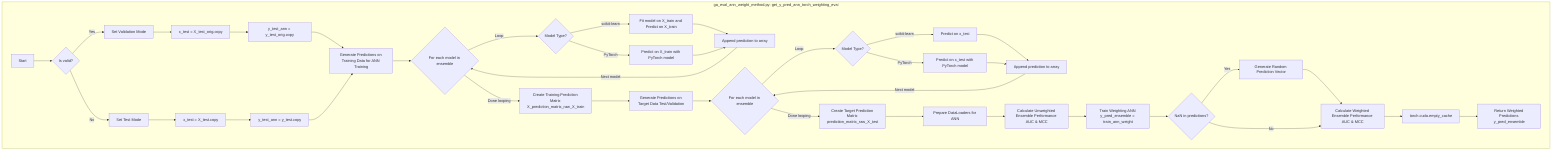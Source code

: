 flowchart TD
    subgraph "ga_eval_ann_weight_method.py: get_y_pred_ann_torch_weighting_eval"
        A[Start] --> B{Is valid?};

        B -- Yes --> C[Set Validation Mode];
        C --> C1[x_test = X_test_orig.copy] --> C1a[y_test_ann = y_test_orig.copy];
        C1a --> D;

        B -- No --> T[Set Test Mode];
        T --> T1[x_test = X_test.copy] --> T1a[y_test_ann = y_test.copy];
        T1a --> D;

        D[Generate Predictions on Training Data for ANN Training];
        D --> E{For each model in ensemble};
        E -- Loop --> F{Model Type?};
        F -- scikit-learn --> G[Fit model on X_train and Predict on X_train];
        G --> H[Append prediction to array];
        F -- PyTorch --> I[Predict on X_train with PyTorch model];
        I --> H;
        H -- Next model --> E;
        E -- Done looping --> J[Create Training Prediction Matrix X_prediction_matrix_raw_X_train];

        J --> K[Generate Predictions on Target Data Test/Validation];
        K --> L{For each model in ensemble};
        L -- Loop --> M{Model Type?};
        M -- scikit-learn --> N[Predict on x_test];
        N --> O[Append prediction to array];
        M -- PyTorch --> P[Predict on x_test with PyTorch model];
        P --> O;
        O -- Next model --> L;
        L -- Done looping --> Q[Create Target Prediction Matrix prediction_matrix_raw_X_test];

        Q --> R[Prepare DataLoaders for ANN];
        R --> S[Calculate Unweighted Ensemble Performance AUC & MCC];
        S --> U[Train Weighting ANN y_pred_ensemble = train_ann_weight];
        U --> V{NaN in predictions?};
        V -- Yes --> W[Generate Random Prediction Vector];
        W --> X;
        V -- No --> X;
        X[Calculate Weighted Ensemble Performance AUC & MCC];
        X --> Y[torch.cuda.empty_cache];
        Y --> Z[Return Weighted Predictions y_pred_ensemble];
    end